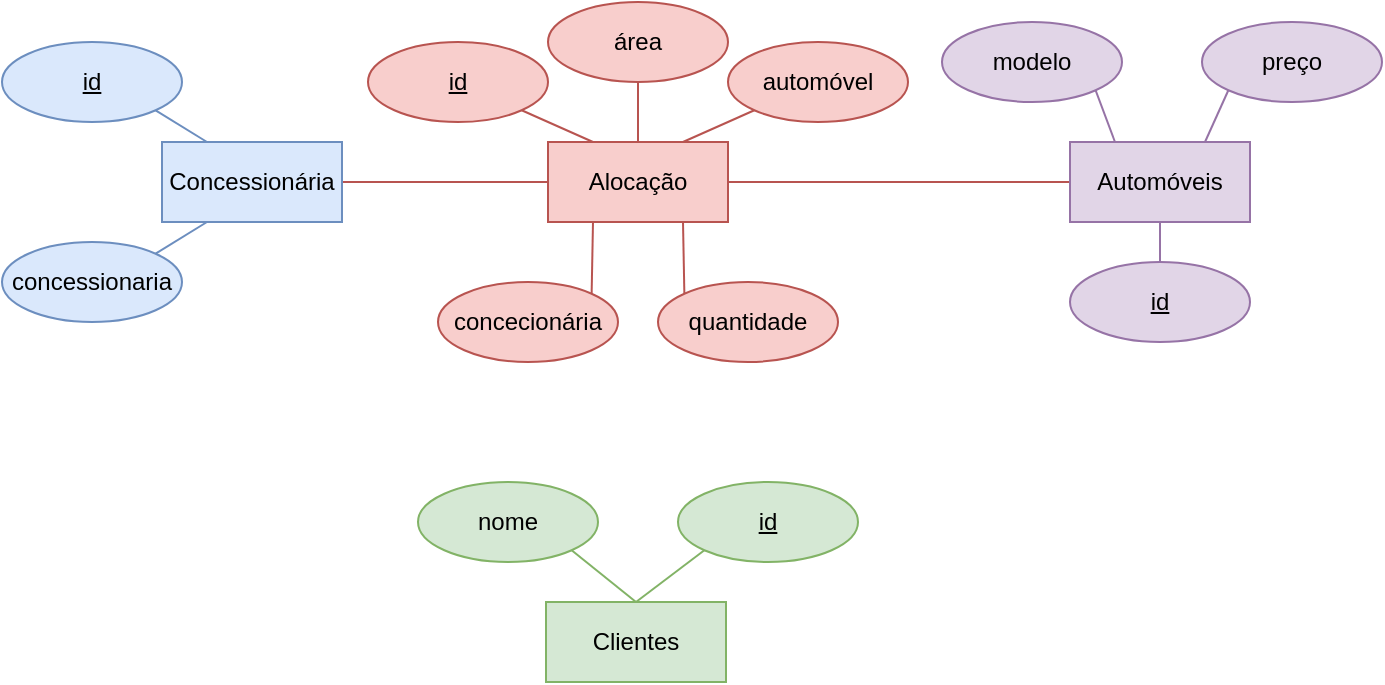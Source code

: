 <mxfile version="21.6.9" type="device">
  <diagram name="Página-1" id="gRvEHwZlTloLubuyV9cK">
    <mxGraphModel dx="1379" dy="788" grid="1" gridSize="10" guides="1" tooltips="1" connect="1" arrows="1" fold="1" page="1" pageScale="1" pageWidth="827" pageHeight="1169" math="0" shadow="0">
      <root>
        <mxCell id="0" />
        <mxCell id="1" parent="0" />
        <mxCell id="BY53udgPj0jniwftNeNF-1" value="Alocação" style="whiteSpace=wrap;html=1;align=center;fillColor=#f8cecc;strokeColor=#b85450;" vertex="1" parent="1">
          <mxGeometry x="342" y="260" width="90" height="40" as="geometry" />
        </mxCell>
        <mxCell id="BY53udgPj0jniwftNeNF-10" style="rounded=0;orthogonalLoop=1;jettySize=auto;html=1;exitX=1;exitY=1;exitDx=0;exitDy=0;entryX=0.25;entryY=0;entryDx=0;entryDy=0;endArrow=none;endFill=0;fillColor=#f8cecc;strokeColor=#b85450;" edge="1" parent="1" source="BY53udgPj0jniwftNeNF-2" target="BY53udgPj0jniwftNeNF-1">
          <mxGeometry relative="1" as="geometry" />
        </mxCell>
        <mxCell id="BY53udgPj0jniwftNeNF-2" value="id" style="ellipse;whiteSpace=wrap;html=1;align=center;fontStyle=4;fillColor=#f8cecc;strokeColor=#b85450;" vertex="1" parent="1">
          <mxGeometry x="252" y="210" width="90" height="40" as="geometry" />
        </mxCell>
        <mxCell id="BY53udgPj0jniwftNeNF-11" style="rounded=0;orthogonalLoop=1;jettySize=auto;html=1;exitX=0.5;exitY=1;exitDx=0;exitDy=0;entryX=0.5;entryY=0;entryDx=0;entryDy=0;endArrow=none;endFill=0;fillColor=#f8cecc;strokeColor=#b85450;" edge="1" parent="1" source="BY53udgPj0jniwftNeNF-3" target="BY53udgPj0jniwftNeNF-1">
          <mxGeometry relative="1" as="geometry" />
        </mxCell>
        <mxCell id="BY53udgPj0jniwftNeNF-3" value="área" style="ellipse;whiteSpace=wrap;html=1;align=center;fillColor=#f8cecc;strokeColor=#b85450;" vertex="1" parent="1">
          <mxGeometry x="342" y="190" width="90" height="40" as="geometry" />
        </mxCell>
        <mxCell id="BY53udgPj0jniwftNeNF-12" style="rounded=0;orthogonalLoop=1;jettySize=auto;html=1;exitX=0;exitY=1;exitDx=0;exitDy=0;entryX=0.75;entryY=0;entryDx=0;entryDy=0;endArrow=none;endFill=0;fillColor=#f8cecc;strokeColor=#b85450;" edge="1" parent="1" source="BY53udgPj0jniwftNeNF-4" target="BY53udgPj0jniwftNeNF-1">
          <mxGeometry relative="1" as="geometry" />
        </mxCell>
        <mxCell id="BY53udgPj0jniwftNeNF-4" value="automóvel" style="ellipse;whiteSpace=wrap;html=1;align=center;fillColor=#f8cecc;strokeColor=#b85450;" vertex="1" parent="1">
          <mxGeometry x="432" y="210" width="90" height="40" as="geometry" />
        </mxCell>
        <mxCell id="BY53udgPj0jniwftNeNF-8" style="rounded=0;orthogonalLoop=1;jettySize=auto;html=1;exitX=1;exitY=0;exitDx=0;exitDy=0;entryX=0.25;entryY=1;entryDx=0;entryDy=0;endArrow=none;endFill=0;fillColor=#f8cecc;strokeColor=#b85450;" edge="1" parent="1" source="BY53udgPj0jniwftNeNF-5" target="BY53udgPj0jniwftNeNF-1">
          <mxGeometry relative="1" as="geometry" />
        </mxCell>
        <mxCell id="BY53udgPj0jniwftNeNF-5" value="concecionária" style="ellipse;whiteSpace=wrap;html=1;align=center;fillColor=#f8cecc;strokeColor=#b85450;" vertex="1" parent="1">
          <mxGeometry x="287" y="330" width="90" height="40" as="geometry" />
        </mxCell>
        <mxCell id="BY53udgPj0jniwftNeNF-9" style="rounded=0;orthogonalLoop=1;jettySize=auto;html=1;exitX=0;exitY=0;exitDx=0;exitDy=0;entryX=0.75;entryY=1;entryDx=0;entryDy=0;endArrow=none;endFill=0;fillColor=#f8cecc;strokeColor=#b85450;" edge="1" parent="1" source="BY53udgPj0jniwftNeNF-7" target="BY53udgPj0jniwftNeNF-1">
          <mxGeometry relative="1" as="geometry" />
        </mxCell>
        <mxCell id="BY53udgPj0jniwftNeNF-7" value="quantidade" style="ellipse;whiteSpace=wrap;html=1;align=center;fillColor=#f8cecc;strokeColor=#b85450;" vertex="1" parent="1">
          <mxGeometry x="397" y="330" width="90" height="40" as="geometry" />
        </mxCell>
        <mxCell id="BY53udgPj0jniwftNeNF-35" style="edgeStyle=orthogonalEdgeStyle;rounded=0;orthogonalLoop=1;jettySize=auto;html=1;exitX=0;exitY=0.5;exitDx=0;exitDy=0;entryX=1;entryY=0.5;entryDx=0;entryDy=0;endArrow=none;endFill=0;fillColor=#f8cecc;strokeColor=#b85450;" edge="1" parent="1" source="BY53udgPj0jniwftNeNF-13" target="BY53udgPj0jniwftNeNF-1">
          <mxGeometry relative="1" as="geometry" />
        </mxCell>
        <mxCell id="BY53udgPj0jniwftNeNF-13" value="Automóveis" style="whiteSpace=wrap;html=1;align=center;fillColor=#e1d5e7;strokeColor=#9673a6;" vertex="1" parent="1">
          <mxGeometry x="603" y="260" width="90" height="40" as="geometry" />
        </mxCell>
        <mxCell id="BY53udgPj0jniwftNeNF-19" style="rounded=0;orthogonalLoop=1;jettySize=auto;html=1;exitX=0.5;exitY=0;exitDx=0;exitDy=0;entryX=0.5;entryY=1;entryDx=0;entryDy=0;endArrow=none;endFill=0;fillColor=#e1d5e7;strokeColor=#9673a6;" edge="1" parent="1" source="BY53udgPj0jniwftNeNF-14" target="BY53udgPj0jniwftNeNF-13">
          <mxGeometry relative="1" as="geometry" />
        </mxCell>
        <mxCell id="BY53udgPj0jniwftNeNF-14" value="id" style="ellipse;whiteSpace=wrap;html=1;align=center;fontStyle=4;fillColor=#e1d5e7;strokeColor=#9673a6;" vertex="1" parent="1">
          <mxGeometry x="603" y="320" width="90" height="40" as="geometry" />
        </mxCell>
        <mxCell id="BY53udgPj0jniwftNeNF-17" style="rounded=0;orthogonalLoop=1;jettySize=auto;html=1;exitX=1;exitY=1;exitDx=0;exitDy=0;entryX=0.25;entryY=0;entryDx=0;entryDy=0;endArrow=none;endFill=0;fillColor=#e1d5e7;strokeColor=#9673a6;" edge="1" parent="1" source="BY53udgPj0jniwftNeNF-15" target="BY53udgPj0jniwftNeNF-13">
          <mxGeometry relative="1" as="geometry" />
        </mxCell>
        <mxCell id="BY53udgPj0jniwftNeNF-15" value="modelo" style="ellipse;whiteSpace=wrap;html=1;align=center;fillColor=#e1d5e7;strokeColor=#9673a6;" vertex="1" parent="1">
          <mxGeometry x="539" y="200" width="90" height="40" as="geometry" />
        </mxCell>
        <mxCell id="BY53udgPj0jniwftNeNF-18" style="rounded=0;orthogonalLoop=1;jettySize=auto;html=1;exitX=0;exitY=1;exitDx=0;exitDy=0;entryX=0.75;entryY=0;entryDx=0;entryDy=0;endArrow=none;endFill=0;fillColor=#e1d5e7;strokeColor=#9673a6;" edge="1" parent="1" source="BY53udgPj0jniwftNeNF-16" target="BY53udgPj0jniwftNeNF-13">
          <mxGeometry relative="1" as="geometry" />
        </mxCell>
        <mxCell id="BY53udgPj0jniwftNeNF-16" value="preço" style="ellipse;whiteSpace=wrap;html=1;align=center;fillColor=#e1d5e7;strokeColor=#9673a6;" vertex="1" parent="1">
          <mxGeometry x="669" y="200" width="90" height="40" as="geometry" />
        </mxCell>
        <mxCell id="BY53udgPj0jniwftNeNF-21" value="Clientes" style="whiteSpace=wrap;html=1;align=center;fillColor=#d5e8d4;strokeColor=#82b366;" vertex="1" parent="1">
          <mxGeometry x="341" y="490" width="90" height="40" as="geometry" />
        </mxCell>
        <mxCell id="BY53udgPj0jniwftNeNF-25" style="rounded=0;orthogonalLoop=1;jettySize=auto;html=1;exitX=0;exitY=1;exitDx=0;exitDy=0;entryX=0.5;entryY=0;entryDx=0;entryDy=0;endArrow=none;endFill=0;fillColor=#d5e8d4;strokeColor=#82b366;" edge="1" parent="1" source="BY53udgPj0jniwftNeNF-22" target="BY53udgPj0jniwftNeNF-21">
          <mxGeometry relative="1" as="geometry" />
        </mxCell>
        <mxCell id="BY53udgPj0jniwftNeNF-22" value="id" style="ellipse;whiteSpace=wrap;html=1;align=center;fontStyle=4;fillColor=#d5e8d4;strokeColor=#82b366;" vertex="1" parent="1">
          <mxGeometry x="407" y="430" width="90" height="40" as="geometry" />
        </mxCell>
        <mxCell id="BY53udgPj0jniwftNeNF-24" style="rounded=0;orthogonalLoop=1;jettySize=auto;html=1;exitX=1;exitY=1;exitDx=0;exitDy=0;entryX=0.5;entryY=0;entryDx=0;entryDy=0;endArrow=none;endFill=0;fillColor=#d5e8d4;strokeColor=#82b366;" edge="1" parent="1" source="BY53udgPj0jniwftNeNF-23" target="BY53udgPj0jniwftNeNF-21">
          <mxGeometry relative="1" as="geometry" />
        </mxCell>
        <mxCell id="BY53udgPj0jniwftNeNF-23" value="nome" style="ellipse;whiteSpace=wrap;html=1;align=center;fillColor=#d5e8d4;strokeColor=#82b366;" vertex="1" parent="1">
          <mxGeometry x="277" y="430" width="90" height="40" as="geometry" />
        </mxCell>
        <mxCell id="BY53udgPj0jniwftNeNF-33" style="edgeStyle=orthogonalEdgeStyle;rounded=0;orthogonalLoop=1;jettySize=auto;html=1;exitX=1;exitY=0.5;exitDx=0;exitDy=0;entryX=0;entryY=0.5;entryDx=0;entryDy=0;endArrow=none;endFill=0;fillColor=#f8cecc;strokeColor=#b85450;" edge="1" parent="1" source="BY53udgPj0jniwftNeNF-27" target="BY53udgPj0jniwftNeNF-1">
          <mxGeometry relative="1" as="geometry" />
        </mxCell>
        <mxCell id="BY53udgPj0jniwftNeNF-27" value="Concessionária" style="whiteSpace=wrap;html=1;align=center;fillColor=#dae8fc;strokeColor=#6c8ebf;" vertex="1" parent="1">
          <mxGeometry x="149" y="260" width="90" height="40" as="geometry" />
        </mxCell>
        <mxCell id="BY53udgPj0jniwftNeNF-31" style="rounded=0;orthogonalLoop=1;jettySize=auto;html=1;exitX=1;exitY=1;exitDx=0;exitDy=0;entryX=0.25;entryY=0;entryDx=0;entryDy=0;endArrow=none;endFill=0;fillColor=#dae8fc;strokeColor=#6c8ebf;" edge="1" parent="1" source="BY53udgPj0jniwftNeNF-28" target="BY53udgPj0jniwftNeNF-27">
          <mxGeometry relative="1" as="geometry" />
        </mxCell>
        <mxCell id="BY53udgPj0jniwftNeNF-28" value="id" style="ellipse;whiteSpace=wrap;html=1;align=center;fontStyle=4;fillColor=#dae8fc;strokeColor=#6c8ebf;" vertex="1" parent="1">
          <mxGeometry x="69" y="210" width="90" height="40" as="geometry" />
        </mxCell>
        <mxCell id="BY53udgPj0jniwftNeNF-30" style="rounded=0;orthogonalLoop=1;jettySize=auto;html=1;exitX=1;exitY=0;exitDx=0;exitDy=0;entryX=0.25;entryY=1;entryDx=0;entryDy=0;endArrow=none;endFill=0;fillColor=#dae8fc;strokeColor=#6c8ebf;" edge="1" parent="1" source="BY53udgPj0jniwftNeNF-29" target="BY53udgPj0jniwftNeNF-27">
          <mxGeometry relative="1" as="geometry" />
        </mxCell>
        <mxCell id="BY53udgPj0jniwftNeNF-29" value="concessionaria" style="ellipse;whiteSpace=wrap;html=1;align=center;fillColor=#dae8fc;strokeColor=#6c8ebf;" vertex="1" parent="1">
          <mxGeometry x="69" y="310" width="90" height="40" as="geometry" />
        </mxCell>
      </root>
    </mxGraphModel>
  </diagram>
</mxfile>
